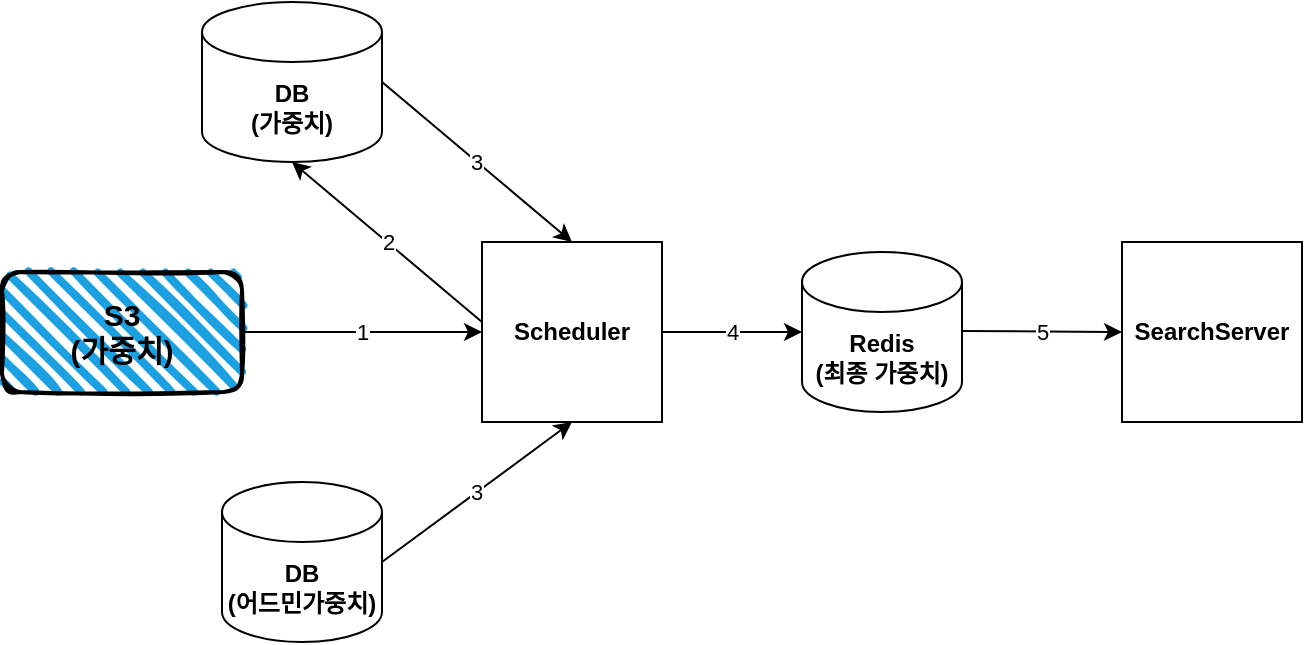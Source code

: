 <mxfile version="14.7.8" type="github">
  <diagram id="v6mwKFNqVigjEBdLi6Bu" name="Page-1">
    <mxGraphModel dx="1298" dy="739" grid="1" gridSize="10" guides="1" tooltips="1" connect="1" arrows="1" fold="1" page="1" pageScale="1" pageWidth="827" pageHeight="1169" math="0" shadow="0">
      <root>
        <mxCell id="0" />
        <mxCell id="1" parent="0" />
        <mxCell id="VH2j5W1VueFomTqe69No-2" value="&lt;font style=&quot;font-size: 12px&quot;&gt;&lt;b style=&quot;font-size: 15px&quot;&gt;S3&lt;br&gt;(가중치)&lt;br&gt;&lt;/b&gt;&lt;/font&gt;" style="rounded=1;whiteSpace=wrap;html=1;strokeWidth=2;fillWeight=4;hachureGap=8;hachureAngle=45;fillColor=#1ba1e2;sketch=1;" vertex="1" parent="1">
          <mxGeometry x="50" y="355" width="120" height="60" as="geometry" />
        </mxCell>
        <mxCell id="VH2j5W1VueFomTqe69No-3" value="&lt;font style=&quot;font-size: 12px&quot;&gt;&lt;b&gt;DB&lt;br&gt;(가중치)&lt;/b&gt;&lt;/font&gt;" style="shape=cylinder3;whiteSpace=wrap;html=1;boundedLbl=1;backgroundOutline=1;size=15;" vertex="1" parent="1">
          <mxGeometry x="150" y="220" width="90" height="80" as="geometry" />
        </mxCell>
        <mxCell id="VH2j5W1VueFomTqe69No-4" value="&lt;b&gt;DB&lt;br&gt;(어드민가중치)&lt;/b&gt;" style="shape=cylinder3;whiteSpace=wrap;html=1;boundedLbl=1;backgroundOutline=1;size=15;" vertex="1" parent="1">
          <mxGeometry x="160" y="460" width="80" height="80" as="geometry" />
        </mxCell>
        <mxCell id="VH2j5W1VueFomTqe69No-7" value="&lt;b&gt;Redis&lt;br&gt;(최종 가중치)&lt;br&gt;&lt;/b&gt;" style="shape=cylinder3;whiteSpace=wrap;html=1;boundedLbl=1;backgroundOutline=1;size=15;" vertex="1" parent="1">
          <mxGeometry x="450" y="345" width="80" height="80" as="geometry" />
        </mxCell>
        <mxCell id="VH2j5W1VueFomTqe69No-10" value="1" style="endArrow=classic;html=1;exitX=1;exitY=0.5;exitDx=0;exitDy=0;entryX=0;entryY=0.5;entryDx=0;entryDy=0;" edge="1" parent="1" source="VH2j5W1VueFomTqe69No-2" target="VH2j5W1VueFomTqe69No-14">
          <mxGeometry width="50" height="50" relative="1" as="geometry">
            <mxPoint x="250" y="335" as="sourcePoint" />
            <mxPoint x="240" y="280" as="targetPoint" />
          </mxGeometry>
        </mxCell>
        <mxCell id="VH2j5W1VueFomTqe69No-11" value="3" style="endArrow=classic;html=1;exitX=1;exitY=0.5;exitDx=0;exitDy=0;exitPerimeter=0;entryX=0.5;entryY=0;entryDx=0;entryDy=0;" edge="1" parent="1" source="VH2j5W1VueFomTqe69No-3" target="VH2j5W1VueFomTqe69No-14">
          <mxGeometry width="50" height="50" relative="1" as="geometry">
            <mxPoint x="400" y="345" as="sourcePoint" />
            <mxPoint x="340" y="310" as="targetPoint" />
          </mxGeometry>
        </mxCell>
        <mxCell id="VH2j5W1VueFomTqe69No-12" value="3" style="endArrow=classic;html=1;exitX=1;exitY=0.5;exitDx=0;exitDy=0;exitPerimeter=0;entryX=0.5;entryY=1;entryDx=0;entryDy=0;" edge="1" parent="1" source="VH2j5W1VueFomTqe69No-4" target="VH2j5W1VueFomTqe69No-14">
          <mxGeometry width="50" height="50" relative="1" as="geometry">
            <mxPoint x="390" y="475" as="sourcePoint" />
            <mxPoint x="450" y="415" as="targetPoint" />
          </mxGeometry>
        </mxCell>
        <mxCell id="VH2j5W1VueFomTqe69No-13" value="&lt;b&gt;SearchServer&lt;/b&gt;" style="whiteSpace=wrap;html=1;aspect=fixed;" vertex="1" parent="1">
          <mxGeometry x="610" y="340" width="90" height="90" as="geometry" />
        </mxCell>
        <mxCell id="VH2j5W1VueFomTqe69No-14" value="&lt;b&gt;Scheduler&lt;/b&gt;" style="whiteSpace=wrap;html=1;aspect=fixed;" vertex="1" parent="1">
          <mxGeometry x="290" y="340" width="90" height="90" as="geometry" />
        </mxCell>
        <mxCell id="VH2j5W1VueFomTqe69No-19" value="2" style="endArrow=classic;html=1;entryX=0.5;entryY=1;entryDx=0;entryDy=0;entryPerimeter=0;" edge="1" parent="1" target="VH2j5W1VueFomTqe69No-3">
          <mxGeometry width="50" height="50" relative="1" as="geometry">
            <mxPoint x="290" y="380" as="sourcePoint" />
            <mxPoint x="340" y="330" as="targetPoint" />
          </mxGeometry>
        </mxCell>
        <mxCell id="VH2j5W1VueFomTqe69No-21" value="4" style="endArrow=classic;html=1;exitX=1;exitY=0.5;exitDx=0;exitDy=0;exitPerimeter=0;entryX=0;entryY=0.5;entryDx=0;entryDy=0;entryPerimeter=0;" edge="1" parent="1" target="VH2j5W1VueFomTqe69No-7">
          <mxGeometry width="50" height="50" relative="1" as="geometry">
            <mxPoint x="380" y="385" as="sourcePoint" />
            <mxPoint x="475" y="270" as="targetPoint" />
          </mxGeometry>
        </mxCell>
        <mxCell id="VH2j5W1VueFomTqe69No-22" value="5" style="endArrow=classic;html=1;exitX=1;exitY=0.5;exitDx=0;exitDy=0;exitPerimeter=0;entryX=0;entryY=0.5;entryDx=0;entryDy=0;" edge="1" parent="1" target="VH2j5W1VueFomTqe69No-13">
          <mxGeometry width="50" height="50" relative="1" as="geometry">
            <mxPoint x="530" y="384.5" as="sourcePoint" />
            <mxPoint x="630" y="384.5" as="targetPoint" />
          </mxGeometry>
        </mxCell>
      </root>
    </mxGraphModel>
  </diagram>
</mxfile>

